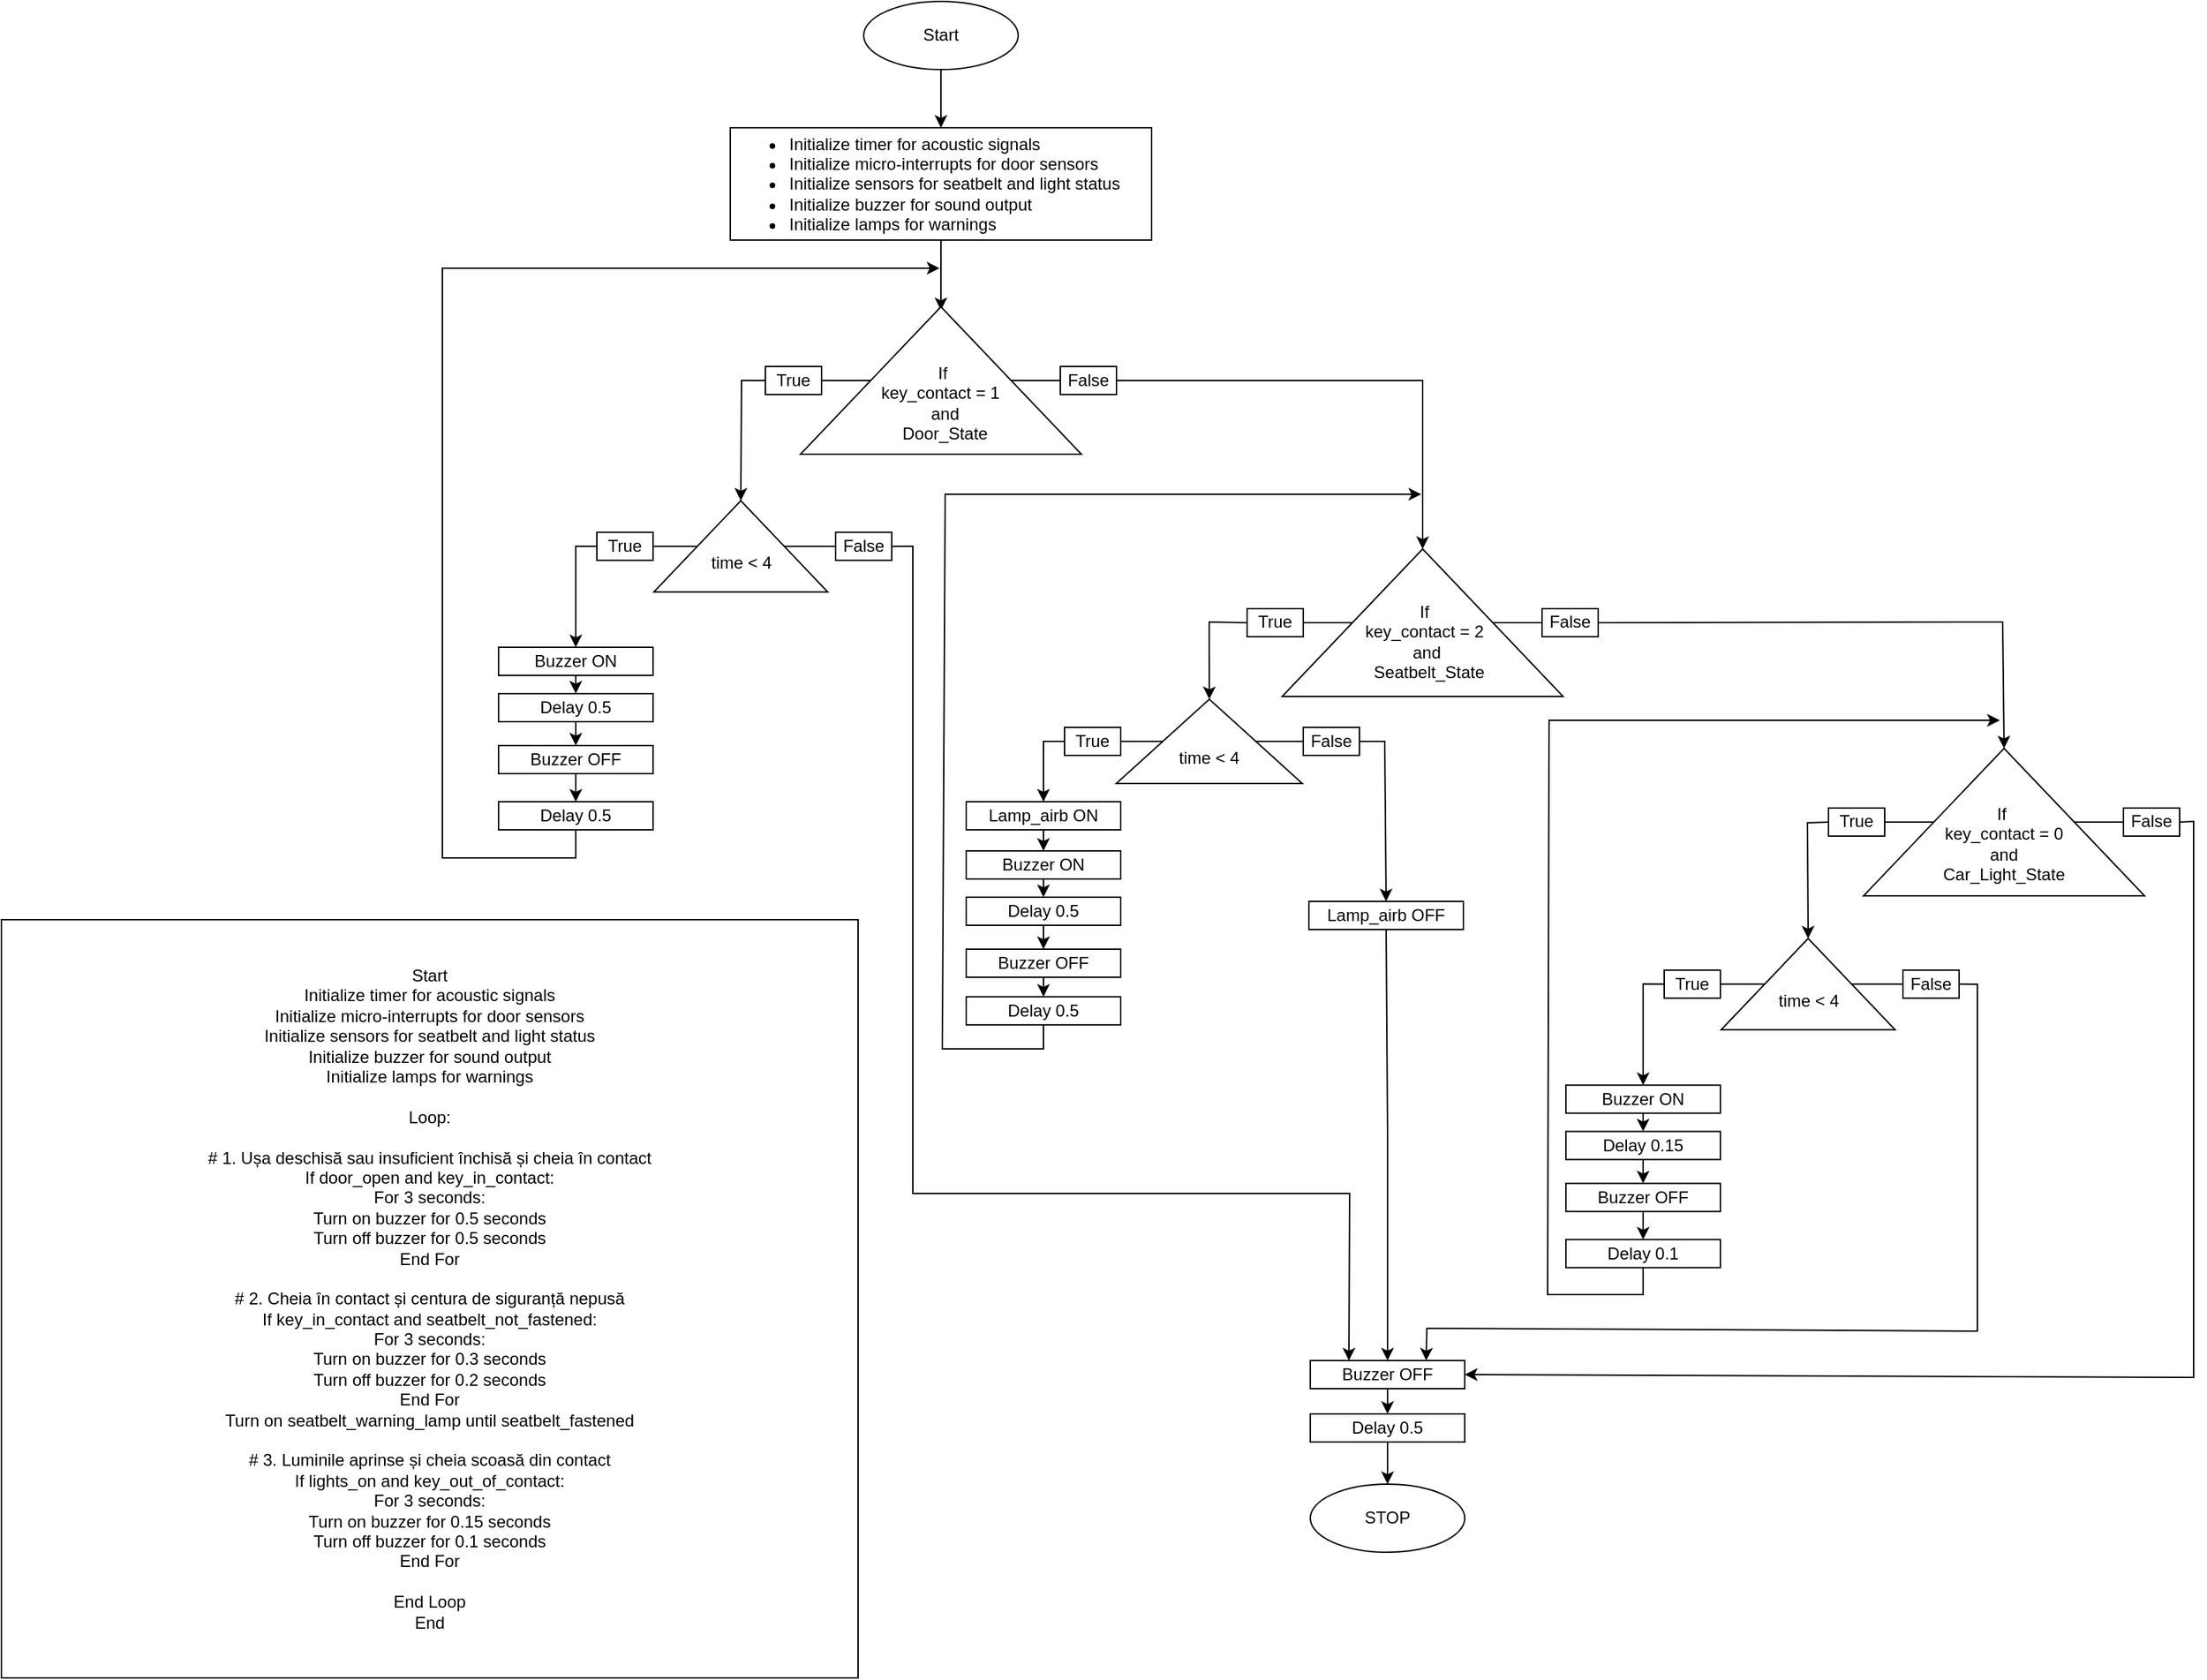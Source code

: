 <mxfile version="24.7.17">
  <diagram name="Page-1" id="tufnpNp5UwdKSk891DFs">
    <mxGraphModel dx="1593" dy="858" grid="1" gridSize="1" guides="1" tooltips="1" connect="1" arrows="1" fold="1" page="1" pageScale="1" pageWidth="850" pageHeight="1100" math="0" shadow="0">
      <root>
        <mxCell id="0" />
        <mxCell id="1" parent="0" />
        <mxCell id="l1uMSrJgjWPI5TITkTP1-3" value="" style="group" vertex="1" connectable="0" parent="1">
          <mxGeometry x="42" y="302" width="1561" height="1194" as="geometry" />
        </mxCell>
        <mxCell id="zBTAGkf1-Lc7cg8zBFCE-17" value="&lt;span class=&quot;hljs-variable&quot;&gt;Start&lt;/span&gt;&lt;br/&gt;  &lt;span class=&quot;hljs-built_in&quot;&gt;Initialize&lt;/span&gt; &lt;span class=&quot;hljs-variable&quot;&gt;timer&lt;/span&gt; &lt;span class=&quot;hljs-variable&quot;&gt;for&lt;/span&gt; &lt;span class=&quot;hljs-variable&quot;&gt;acoustic&lt;/span&gt; &lt;span class=&quot;hljs-variable&quot;&gt;signals&lt;/span&gt;&lt;br/&gt;  &lt;span class=&quot;hljs-built_in&quot;&gt;Initialize&lt;/span&gt; &lt;span class=&quot;hljs-variable&quot;&gt;micro&lt;/span&gt;&lt;span class=&quot;hljs-operator&quot;&gt;-&lt;/span&gt;&lt;span class=&quot;hljs-variable&quot;&gt;interrupts&lt;/span&gt; &lt;span class=&quot;hljs-variable&quot;&gt;for&lt;/span&gt; &lt;span class=&quot;hljs-variable&quot;&gt;door&lt;/span&gt; &lt;span class=&quot;hljs-variable&quot;&gt;sensors&lt;/span&gt;&lt;br/&gt;  &lt;span class=&quot;hljs-built_in&quot;&gt;Initialize&lt;/span&gt; &lt;span class=&quot;hljs-variable&quot;&gt;sensors&lt;/span&gt; &lt;span class=&quot;hljs-variable&quot;&gt;for&lt;/span&gt; &lt;span class=&quot;hljs-variable&quot;&gt;seatbelt&lt;/span&gt; &lt;span class=&quot;hljs-variable&quot;&gt;and&lt;/span&gt; &lt;span class=&quot;hljs-variable&quot;&gt;light&lt;/span&gt; &lt;span class=&quot;hljs-variable&quot;&gt;status&lt;/span&gt;&lt;br/&gt;  &lt;span class=&quot;hljs-built_in&quot;&gt;Initialize&lt;/span&gt; &lt;span class=&quot;hljs-variable&quot;&gt;buzzer&lt;/span&gt; &lt;span class=&quot;hljs-variable&quot;&gt;for&lt;/span&gt; &lt;span class=&quot;hljs-variable&quot;&gt;sound&lt;/span&gt; &lt;span class=&quot;hljs-variable&quot;&gt;output&lt;/span&gt;&lt;br/&gt;  &lt;span class=&quot;hljs-built_in&quot;&gt;Initialize&lt;/span&gt; &lt;span class=&quot;hljs-variable&quot;&gt;lamps&lt;/span&gt; &lt;span class=&quot;hljs-variable&quot;&gt;for&lt;/span&gt; &lt;span class=&quot;hljs-variable&quot;&gt;warnings&lt;/span&gt;&lt;br/&gt;&lt;br/&gt;  &lt;span class=&quot;hljs-variable&quot;&gt;Loop&lt;/span&gt;&lt;span class=&quot;hljs-operator&quot;&gt;:&lt;/span&gt;&lt;br/&gt;&lt;br/&gt;    &lt;span class=&quot;hljs-type&quot;&gt;#&lt;/span&gt; &lt;span class=&quot;hljs-number&quot;&gt;1.&lt;/span&gt; &lt;span class=&quot;hljs-variable&quot;&gt;U&lt;/span&gt;ș&lt;span class=&quot;hljs-variable&quot;&gt;a&lt;/span&gt; &lt;span class=&quot;hljs-variable&quot;&gt;deschis&lt;/span&gt;ă &lt;span class=&quot;hljs-variable&quot;&gt;sau&lt;/span&gt; &lt;span class=&quot;hljs-variable&quot;&gt;insuficient&lt;/span&gt; î&lt;span class=&quot;hljs-variable&quot;&gt;nchis&lt;/span&gt;ă ș&lt;span class=&quot;hljs-variable&quot;&gt;i&lt;/span&gt; &lt;span class=&quot;hljs-variable&quot;&gt;cheia&lt;/span&gt; î&lt;span class=&quot;hljs-variable&quot;&gt;n&lt;/span&gt; &lt;span class=&quot;hljs-variable&quot;&gt;contact&lt;/span&gt;&lt;br/&gt;    &lt;span class=&quot;hljs-built_in&quot;&gt;If&lt;/span&gt; &lt;span class=&quot;hljs-type&quot;&gt;door_open&lt;/span&gt; &lt;span class=&quot;hljs-variable&quot;&gt;and&lt;/span&gt; &lt;span class=&quot;hljs-type&quot;&gt;key_in&lt;/span&gt;&lt;span class=&quot;hljs-type&quot;&gt;_contact&lt;/span&gt;&lt;span class=&quot;hljs-operator&quot;&gt;:&lt;/span&gt;&lt;br/&gt;      &lt;span class=&quot;hljs-built_in&quot;&gt;For&lt;/span&gt; &lt;span class=&quot;hljs-number&quot;&gt;3&lt;/span&gt; &lt;span class=&quot;hljs-variable&quot;&gt;seconds&lt;/span&gt;&lt;span class=&quot;hljs-operator&quot;&gt;:&lt;/span&gt;&lt;br/&gt;        &lt;span class=&quot;hljs-variable&quot;&gt;Turn&lt;/span&gt; &lt;span class=&quot;hljs-variable&quot;&gt;on&lt;/span&gt; &lt;span class=&quot;hljs-variable&quot;&gt;buzzer&lt;/span&gt; &lt;span class=&quot;hljs-variable&quot;&gt;for&lt;/span&gt; &lt;span class=&quot;hljs-number&quot;&gt;0.5&lt;/span&gt; &lt;span class=&quot;hljs-variable&quot;&gt;seconds&lt;/span&gt;&lt;br/&gt;        &lt;span class=&quot;hljs-variable&quot;&gt;Turn&lt;/span&gt; &lt;span class=&quot;hljs-variable&quot;&gt;off&lt;/span&gt; &lt;span class=&quot;hljs-variable&quot;&gt;buzzer&lt;/span&gt; &lt;span class=&quot;hljs-variable&quot;&gt;for&lt;/span&gt; &lt;span class=&quot;hljs-number&quot;&gt;0.5&lt;/span&gt; &lt;span class=&quot;hljs-variable&quot;&gt;seconds&lt;/span&gt;&lt;br/&gt;      &lt;span class=&quot;hljs-built_in&quot;&gt;End&lt;/span&gt; &lt;span class=&quot;hljs-built_in&quot;&gt;For&lt;/span&gt;&lt;br/&gt;&lt;br/&gt;    &lt;span class=&quot;hljs-type&quot;&gt;#&lt;/span&gt; &lt;span class=&quot;hljs-number&quot;&gt;2.&lt;/span&gt; &lt;span class=&quot;hljs-variable&quot;&gt;Cheia&lt;/span&gt; î&lt;span class=&quot;hljs-variable&quot;&gt;n&lt;/span&gt; &lt;span class=&quot;hljs-variable&quot;&gt;contact&lt;/span&gt; ș&lt;span class=&quot;hljs-variable&quot;&gt;i&lt;/span&gt; &lt;span class=&quot;hljs-variable&quot;&gt;centura&lt;/span&gt; &lt;span class=&quot;hljs-variable&quot;&gt;de&lt;/span&gt; &lt;span class=&quot;hljs-variable&quot;&gt;siguran&lt;/span&gt;ță &lt;span class=&quot;hljs-variable&quot;&gt;nepus&lt;/span&gt;ă&lt;br/&gt;    &lt;span class=&quot;hljs-built_in&quot;&gt;If&lt;/span&gt; &lt;span class=&quot;hljs-type&quot;&gt;key_in&lt;/span&gt;&lt;span class=&quot;hljs-type&quot;&gt;_contact&lt;/span&gt; &lt;span class=&quot;hljs-variable&quot;&gt;and&lt;/span&gt; &lt;span class=&quot;hljs-type&quot;&gt;seatbelt_not&lt;/span&gt;&lt;span class=&quot;hljs-type&quot;&gt;_fastened&lt;/span&gt;&lt;span class=&quot;hljs-operator&quot;&gt;:&lt;/span&gt;&lt;br/&gt;      &lt;span class=&quot;hljs-built_in&quot;&gt;For&lt;/span&gt; &lt;span class=&quot;hljs-number&quot;&gt;3&lt;/span&gt; &lt;span class=&quot;hljs-variable&quot;&gt;seconds&lt;/span&gt;&lt;span class=&quot;hljs-operator&quot;&gt;:&lt;/span&gt;&lt;br/&gt;        &lt;span class=&quot;hljs-variable&quot;&gt;Turn&lt;/span&gt; &lt;span class=&quot;hljs-variable&quot;&gt;on&lt;/span&gt; &lt;span class=&quot;hljs-variable&quot;&gt;buzzer&lt;/span&gt; &lt;span class=&quot;hljs-variable&quot;&gt;for&lt;/span&gt; &lt;span class=&quot;hljs-number&quot;&gt;0.3&lt;/span&gt; &lt;span class=&quot;hljs-variable&quot;&gt;seconds&lt;/span&gt;&lt;br/&gt;        &lt;span class=&quot;hljs-variable&quot;&gt;Turn&lt;/span&gt; &lt;span class=&quot;hljs-variable&quot;&gt;off&lt;/span&gt; &lt;span class=&quot;hljs-variable&quot;&gt;buzzer&lt;/span&gt; &lt;span class=&quot;hljs-variable&quot;&gt;for&lt;/span&gt; &lt;span class=&quot;hljs-number&quot;&gt;0.2&lt;/span&gt; &lt;span class=&quot;hljs-variable&quot;&gt;seconds&lt;/span&gt;&lt;br/&gt;      &lt;span class=&quot;hljs-built_in&quot;&gt;End&lt;/span&gt; &lt;span class=&quot;hljs-built_in&quot;&gt;For&lt;/span&gt;&lt;br/&gt;      &lt;span class=&quot;hljs-variable&quot;&gt;Turn&lt;/span&gt; &lt;span class=&quot;hljs-variable&quot;&gt;on&lt;/span&gt; &lt;span class=&quot;hljs-type&quot;&gt;seatbelt_warning&lt;/span&gt;&lt;span class=&quot;hljs-type&quot;&gt;_lamp&lt;/span&gt; &lt;span class=&quot;hljs-variable&quot;&gt;until&lt;/span&gt; &lt;span class=&quot;hljs-type&quot;&gt;seatbelt_fastened&lt;/span&gt;&lt;br/&gt;&lt;br/&gt;    &lt;span class=&quot;hljs-type&quot;&gt;#&lt;/span&gt; &lt;span class=&quot;hljs-number&quot;&gt;3.&lt;/span&gt; &lt;span class=&quot;hljs-variable&quot;&gt;Luminile&lt;/span&gt; &lt;span class=&quot;hljs-variable&quot;&gt;aprinse&lt;/span&gt; ș&lt;span class=&quot;hljs-variable&quot;&gt;i&lt;/span&gt; &lt;span class=&quot;hljs-variable&quot;&gt;cheia&lt;/span&gt; &lt;span class=&quot;hljs-variable&quot;&gt;scoas&lt;/span&gt;ă &lt;span class=&quot;hljs-variable&quot;&gt;din&lt;/span&gt; &lt;span class=&quot;hljs-variable&quot;&gt;contact&lt;/span&gt;&lt;br/&gt;    &lt;span class=&quot;hljs-built_in&quot;&gt;If&lt;/span&gt; &lt;span class=&quot;hljs-type&quot;&gt;lights_on&lt;/span&gt; &lt;span class=&quot;hljs-variable&quot;&gt;and&lt;/span&gt; &lt;span class=&quot;hljs-type&quot;&gt;key_out&lt;/span&gt;&lt;span class=&quot;hljs-type&quot;&gt;_of&lt;/span&gt;&lt;span class=&quot;hljs-type&quot;&gt;_contact&lt;/span&gt;&lt;span class=&quot;hljs-operator&quot;&gt;:&lt;/span&gt;&lt;br/&gt;      &lt;span class=&quot;hljs-built_in&quot;&gt;For&lt;/span&gt; &lt;span class=&quot;hljs-number&quot;&gt;3&lt;/span&gt; &lt;span class=&quot;hljs-variable&quot;&gt;seconds&lt;/span&gt;&lt;span class=&quot;hljs-operator&quot;&gt;:&lt;/span&gt;&lt;br/&gt;        &lt;span class=&quot;hljs-variable&quot;&gt;Turn&lt;/span&gt; &lt;span class=&quot;hljs-variable&quot;&gt;on&lt;/span&gt; &lt;span class=&quot;hljs-variable&quot;&gt;buzzer&lt;/span&gt; &lt;span class=&quot;hljs-variable&quot;&gt;for&lt;/span&gt; &lt;span class=&quot;hljs-number&quot;&gt;0.15&lt;/span&gt; &lt;span class=&quot;hljs-variable&quot;&gt;seconds&lt;/span&gt;&lt;br/&gt;        &lt;span class=&quot;hljs-variable&quot;&gt;Turn&lt;/span&gt; &lt;span class=&quot;hljs-variable&quot;&gt;off&lt;/span&gt; &lt;span class=&quot;hljs-variable&quot;&gt;buzzer&lt;/span&gt; &lt;span class=&quot;hljs-variable&quot;&gt;for&lt;/span&gt; &lt;span class=&quot;hljs-number&quot;&gt;0.1&lt;/span&gt; &lt;span class=&quot;hljs-variable&quot;&gt;seconds&lt;/span&gt;&lt;br/&gt;      &lt;span class=&quot;hljs-built_in&quot;&gt;End&lt;/span&gt; &lt;span class=&quot;hljs-built_in&quot;&gt;For&lt;/span&gt;&lt;br/&gt;&lt;br/&gt;  &lt;span class=&quot;hljs-built_in&quot;&gt;End&lt;/span&gt; &lt;span class=&quot;hljs-variable&quot;&gt;Loop&lt;/span&gt;&lt;br/&gt;&lt;span class=&quot;hljs-built_in&quot;&gt;End&lt;/span&gt;" style="rounded=0;whiteSpace=wrap;html=1;" parent="l1uMSrJgjWPI5TITkTP1-3" vertex="1">
          <mxGeometry y="654" width="610" height="540" as="geometry" />
        </mxCell>
        <mxCell id="zBTAGkf1-Lc7cg8zBFCE-19" value="Start" style="ellipse;whiteSpace=wrap;html=1;" parent="l1uMSrJgjWPI5TITkTP1-3" vertex="1">
          <mxGeometry x="614" width="110" height="48.5" as="geometry" />
        </mxCell>
        <mxCell id="zBTAGkf1-Lc7cg8zBFCE-22" value="" style="edgeStyle=orthogonalEdgeStyle;rounded=0;orthogonalLoop=1;jettySize=auto;html=1;" parent="l1uMSrJgjWPI5TITkTP1-3" source="zBTAGkf1-Lc7cg8zBFCE-21" edge="1">
          <mxGeometry relative="1" as="geometry">
            <mxPoint x="669" y="220" as="targetPoint" />
          </mxGeometry>
        </mxCell>
        <mxCell id="zBTAGkf1-Lc7cg8zBFCE-21" value="&lt;ul&gt;&lt;li&gt;&lt;span class=&quot;hljs-built_in&quot;&gt;Initialize&lt;/span&gt;&amp;nbsp;&lt;span class=&quot;hljs-variable&quot;&gt;timer&lt;/span&gt;&amp;nbsp;&lt;span class=&quot;hljs-variable&quot;&gt;for&lt;/span&gt;&amp;nbsp;&lt;span class=&quot;hljs-variable&quot;&gt;acoustic&lt;/span&gt;&amp;nbsp;&lt;span class=&quot;hljs-variable&quot;&gt;signals&lt;/span&gt;&lt;/li&gt;&lt;li&gt;&lt;span class=&quot;hljs-built_in&quot;&gt;Initialize&lt;/span&gt;&amp;nbsp;&lt;span class=&quot;hljs-variable&quot;&gt;micro&lt;/span&gt;&lt;span class=&quot;hljs-operator&quot;&gt;-&lt;/span&gt;&lt;span class=&quot;hljs-variable&quot;&gt;interrupts&lt;/span&gt;&amp;nbsp;&lt;span class=&quot;hljs-variable&quot;&gt;for&lt;/span&gt;&amp;nbsp;&lt;span class=&quot;hljs-variable&quot;&gt;door&lt;/span&gt;&amp;nbsp;&lt;span class=&quot;hljs-variable&quot;&gt;sensors&lt;/span&gt;&lt;/li&gt;&lt;li&gt;&lt;span class=&quot;hljs-built_in&quot;&gt;Initialize&lt;/span&gt;&amp;nbsp;&lt;span class=&quot;hljs-variable&quot;&gt;sensors&lt;/span&gt;&amp;nbsp;&lt;span class=&quot;hljs-variable&quot;&gt;for&lt;/span&gt;&amp;nbsp;&lt;span class=&quot;hljs-variable&quot;&gt;seatbelt&lt;/span&gt;&amp;nbsp;&lt;span class=&quot;hljs-variable&quot;&gt;and&lt;/span&gt;&amp;nbsp;&lt;span class=&quot;hljs-variable&quot;&gt;light&lt;/span&gt;&amp;nbsp;&lt;span class=&quot;hljs-variable&quot;&gt;status&lt;/span&gt;&lt;/li&gt;&lt;li&gt;&lt;span class=&quot;hljs-built_in&quot;&gt;Initialize&lt;/span&gt;&amp;nbsp;&lt;span class=&quot;hljs-variable&quot;&gt;buzzer&lt;/span&gt;&amp;nbsp;&lt;span class=&quot;hljs-variable&quot;&gt;for&lt;/span&gt;&amp;nbsp;&lt;span class=&quot;hljs-variable&quot;&gt;sound&lt;/span&gt;&amp;nbsp;&lt;span class=&quot;hljs-variable&quot;&gt;output&lt;/span&gt;&lt;/li&gt;&lt;li&gt;&lt;span class=&quot;hljs-built_in&quot;&gt;Initialize&lt;/span&gt;&amp;nbsp;&lt;span class=&quot;hljs-variable&quot;&gt;lamps&lt;/span&gt;&amp;nbsp;&lt;span class=&quot;hljs-variable&quot;&gt;for&lt;/span&gt;&amp;nbsp;&lt;span class=&quot;hljs-variable&quot;&gt;warnings&lt;/span&gt;&lt;/li&gt;&lt;/ul&gt;" style="rounded=0;whiteSpace=wrap;html=1;align=left;" parent="l1uMSrJgjWPI5TITkTP1-3" vertex="1">
          <mxGeometry x="519" y="90" width="300" height="80" as="geometry" />
        </mxCell>
        <mxCell id="zBTAGkf1-Lc7cg8zBFCE-25" value="Buzzer ON" style="rounded=0;whiteSpace=wrap;html=1;" parent="l1uMSrJgjWPI5TITkTP1-3" vertex="1">
          <mxGeometry x="354" y="460" width="110" height="20" as="geometry" />
        </mxCell>
        <mxCell id="zBTAGkf1-Lc7cg8zBFCE-27" value="Delay 0.5" style="rounded=0;whiteSpace=wrap;html=1;" parent="l1uMSrJgjWPI5TITkTP1-3" vertex="1">
          <mxGeometry x="354" y="493" width="110" height="20" as="geometry" />
        </mxCell>
        <mxCell id="zBTAGkf1-Lc7cg8zBFCE-28" value="Buzzer OFF" style="rounded=0;whiteSpace=wrap;html=1;" parent="l1uMSrJgjWPI5TITkTP1-3" vertex="1">
          <mxGeometry x="354" y="530" width="110" height="20" as="geometry" />
        </mxCell>
        <mxCell id="zBTAGkf1-Lc7cg8zBFCE-29" value="Delay 0.5" style="rounded=0;whiteSpace=wrap;html=1;" parent="l1uMSrJgjWPI5TITkTP1-3" vertex="1">
          <mxGeometry x="354" y="570" width="110" height="20" as="geometry" />
        </mxCell>
        <mxCell id="zBTAGkf1-Lc7cg8zBFCE-34" value="" style="triangle;whiteSpace=wrap;html=1;rotation=-90;" parent="l1uMSrJgjWPI5TITkTP1-3" vertex="1">
          <mxGeometry x="494" y="326.19" width="65" height="123.81" as="geometry" />
        </mxCell>
        <mxCell id="zBTAGkf1-Lc7cg8zBFCE-35" value="time &amp;lt; 4" style="text;html=1;align=center;verticalAlign=middle;whiteSpace=wrap;rounded=0;" parent="l1uMSrJgjWPI5TITkTP1-3" vertex="1">
          <mxGeometry x="497.1" y="385.09" width="60" height="30" as="geometry" />
        </mxCell>
        <mxCell id="zBTAGkf1-Lc7cg8zBFCE-40" value="" style="endArrow=classic;html=1;rounded=0;exitX=0;exitY=0.5;exitDx=0;exitDy=0;entryX=1;entryY=0.5;entryDx=0;entryDy=0;" parent="l1uMSrJgjWPI5TITkTP1-3" source="zBTAGkf1-Lc7cg8zBFCE-38" target="zBTAGkf1-Lc7cg8zBFCE-34" edge="1">
          <mxGeometry width="50" height="50" relative="1" as="geometry">
            <mxPoint x="564" y="330" as="sourcePoint" />
            <mxPoint x="604" y="240" as="targetPoint" />
            <Array as="points">
              <mxPoint x="544" y="270" />
              <mxPoint x="527" y="270" />
            </Array>
          </mxGeometry>
        </mxCell>
        <mxCell id="zBTAGkf1-Lc7cg8zBFCE-46" value="False" style="rounded=0;whiteSpace=wrap;html=1;shadow=0;fillStyle=solid;" parent="l1uMSrJgjWPI5TITkTP1-3" vertex="1">
          <mxGeometry x="594" y="378.12" width="40" height="19.96" as="geometry" />
        </mxCell>
        <mxCell id="zBTAGkf1-Lc7cg8zBFCE-47" value="True" style="rounded=0;whiteSpace=wrap;html=1;shadow=0;fillStyle=solid;" parent="l1uMSrJgjWPI5TITkTP1-3" vertex="1">
          <mxGeometry x="424" y="378.12" width="40" height="19.96" as="geometry" />
        </mxCell>
        <mxCell id="zBTAGkf1-Lc7cg8zBFCE-48" value="" style="endArrow=none;html=1;rounded=0;exitX=0.5;exitY=0;exitDx=0;exitDy=0;entryX=1;entryY=0.5;entryDx=0;entryDy=0;" parent="l1uMSrJgjWPI5TITkTP1-3" source="zBTAGkf1-Lc7cg8zBFCE-34" target="zBTAGkf1-Lc7cg8zBFCE-47" edge="1">
          <mxGeometry width="50" height="50" relative="1" as="geometry">
            <mxPoint x="624" y="440" as="sourcePoint" />
            <mxPoint x="674" y="390" as="targetPoint" />
          </mxGeometry>
        </mxCell>
        <mxCell id="zBTAGkf1-Lc7cg8zBFCE-49" value="" style="endArrow=classic;html=1;rounded=0;exitX=0;exitY=0.5;exitDx=0;exitDy=0;entryX=0.5;entryY=0;entryDx=0;entryDy=0;" parent="l1uMSrJgjWPI5TITkTP1-3" source="zBTAGkf1-Lc7cg8zBFCE-47" target="zBTAGkf1-Lc7cg8zBFCE-25" edge="1">
          <mxGeometry width="50" height="50" relative="1" as="geometry">
            <mxPoint x="504" y="410" as="sourcePoint" />
            <mxPoint x="554" y="360" as="targetPoint" />
            <Array as="points">
              <mxPoint x="409" y="388" />
            </Array>
          </mxGeometry>
        </mxCell>
        <mxCell id="zBTAGkf1-Lc7cg8zBFCE-50" value="" style="endArrow=none;html=1;rounded=0;exitX=0.5;exitY=1;exitDx=0;exitDy=0;entryX=0;entryY=0.5;entryDx=0;entryDy=0;" parent="l1uMSrJgjWPI5TITkTP1-3" source="zBTAGkf1-Lc7cg8zBFCE-34" target="zBTAGkf1-Lc7cg8zBFCE-46" edge="1">
          <mxGeometry width="50" height="50" relative="1" as="geometry">
            <mxPoint x="584" y="440" as="sourcePoint" />
            <mxPoint x="634" y="390" as="targetPoint" />
          </mxGeometry>
        </mxCell>
        <mxCell id="zBTAGkf1-Lc7cg8zBFCE-51" value="" style="endArrow=classic;html=1;rounded=0;exitX=0.5;exitY=1;exitDx=0;exitDy=0;" parent="l1uMSrJgjWPI5TITkTP1-3" source="zBTAGkf1-Lc7cg8zBFCE-29" edge="1">
          <mxGeometry width="50" height="50" relative="1" as="geometry">
            <mxPoint x="604" y="400" as="sourcePoint" />
            <mxPoint x="668" y="190" as="targetPoint" />
            <Array as="points">
              <mxPoint x="409" y="610" />
              <mxPoint x="314" y="610" />
              <mxPoint x="314" y="190" />
            </Array>
          </mxGeometry>
        </mxCell>
        <mxCell id="zBTAGkf1-Lc7cg8zBFCE-52" value="" style="endArrow=classic;html=1;rounded=0;exitX=0.5;exitY=1;exitDx=0;exitDy=0;entryX=0.5;entryY=0;entryDx=0;entryDy=0;" parent="l1uMSrJgjWPI5TITkTP1-3" source="zBTAGkf1-Lc7cg8zBFCE-25" target="zBTAGkf1-Lc7cg8zBFCE-27" edge="1">
          <mxGeometry width="50" height="50" relative="1" as="geometry">
            <mxPoint x="434" y="510" as="sourcePoint" />
            <mxPoint x="484" y="460" as="targetPoint" />
          </mxGeometry>
        </mxCell>
        <mxCell id="zBTAGkf1-Lc7cg8zBFCE-53" value="" style="endArrow=classic;html=1;rounded=0;exitX=0.5;exitY=1;exitDx=0;exitDy=0;entryX=0.5;entryY=0;entryDx=0;entryDy=0;" parent="l1uMSrJgjWPI5TITkTP1-3" source="zBTAGkf1-Lc7cg8zBFCE-27" target="zBTAGkf1-Lc7cg8zBFCE-28" edge="1">
          <mxGeometry width="50" height="50" relative="1" as="geometry">
            <mxPoint x="424" y="520" as="sourcePoint" />
            <mxPoint x="474" y="470" as="targetPoint" />
          </mxGeometry>
        </mxCell>
        <mxCell id="zBTAGkf1-Lc7cg8zBFCE-54" value="" style="endArrow=classic;html=1;rounded=0;exitX=0.5;exitY=1;exitDx=0;exitDy=0;entryX=0.5;entryY=0;entryDx=0;entryDy=0;" parent="l1uMSrJgjWPI5TITkTP1-3" source="zBTAGkf1-Lc7cg8zBFCE-28" target="zBTAGkf1-Lc7cg8zBFCE-29" edge="1">
          <mxGeometry width="50" height="50" relative="1" as="geometry">
            <mxPoint x="424" y="550" as="sourcePoint" />
            <mxPoint x="474" y="500" as="targetPoint" />
          </mxGeometry>
        </mxCell>
        <mxCell id="zBTAGkf1-Lc7cg8zBFCE-61" value="" style="group" parent="l1uMSrJgjWPI5TITkTP1-3" vertex="1" connectable="0">
          <mxGeometry x="544" y="217.5" width="250" height="105" as="geometry" />
        </mxCell>
        <mxCell id="zBTAGkf1-Lc7cg8zBFCE-23" value="" style="triangle;whiteSpace=wrap;html=1;rotation=-90;" parent="zBTAGkf1-Lc7cg8zBFCE-61" vertex="1">
          <mxGeometry x="72.5" y="-47.5" width="105" height="200" as="geometry" />
        </mxCell>
        <mxCell id="zBTAGkf1-Lc7cg8zBFCE-24" value="If&amp;nbsp;&lt;div&gt;key_contact = 1&amp;nbsp;&amp;nbsp;&lt;div&gt;and&lt;/div&gt;&lt;div&gt;Door_State&lt;/div&gt;&lt;/div&gt;" style="text;html=1;align=center;verticalAlign=middle;whiteSpace=wrap;rounded=0;" parent="zBTAGkf1-Lc7cg8zBFCE-61" vertex="1">
          <mxGeometry x="75" y="43.5" width="106" height="50" as="geometry" />
        </mxCell>
        <mxCell id="zBTAGkf1-Lc7cg8zBFCE-38" value="True" style="rounded=0;whiteSpace=wrap;html=1;shadow=0;fillStyle=solid;" parent="zBTAGkf1-Lc7cg8zBFCE-61" vertex="1">
          <mxGeometry y="42.5" width="40" height="19.96" as="geometry" />
        </mxCell>
        <mxCell id="zBTAGkf1-Lc7cg8zBFCE-42" value="" style="endArrow=none;html=1;rounded=0;entryX=0.5;entryY=0;entryDx=0;entryDy=0;exitX=1;exitY=0.5;exitDx=0;exitDy=0;" parent="zBTAGkf1-Lc7cg8zBFCE-61" source="zBTAGkf1-Lc7cg8zBFCE-38" target="zBTAGkf1-Lc7cg8zBFCE-23" edge="1">
          <mxGeometry width="50" height="50" relative="1" as="geometry">
            <mxPoint y="112.5" as="sourcePoint" />
            <mxPoint x="50" y="62.5" as="targetPoint" />
          </mxGeometry>
        </mxCell>
        <mxCell id="zBTAGkf1-Lc7cg8zBFCE-43" value="False" style="rounded=0;whiteSpace=wrap;html=1;shadow=0;fillStyle=solid;" parent="zBTAGkf1-Lc7cg8zBFCE-61" vertex="1">
          <mxGeometry x="210" y="42.5" width="40" height="19.96" as="geometry" />
        </mxCell>
        <mxCell id="zBTAGkf1-Lc7cg8zBFCE-45" value="" style="endArrow=none;html=1;rounded=0;entryX=0.5;entryY=1;entryDx=0;entryDy=0;exitX=0;exitY=0.5;exitDx=0;exitDy=0;" parent="zBTAGkf1-Lc7cg8zBFCE-61" source="zBTAGkf1-Lc7cg8zBFCE-43" target="zBTAGkf1-Lc7cg8zBFCE-23" edge="1">
          <mxGeometry width="50" height="50" relative="1" as="geometry">
            <mxPoint x="100" y="92.5" as="sourcePoint" />
            <mxPoint x="150" y="42.5" as="targetPoint" />
          </mxGeometry>
        </mxCell>
        <mxCell id="zBTAGkf1-Lc7cg8zBFCE-62" value="" style="group" parent="l1uMSrJgjWPI5TITkTP1-3" vertex="1" connectable="0">
          <mxGeometry x="887" y="390" width="250" height="105" as="geometry" />
        </mxCell>
        <mxCell id="zBTAGkf1-Lc7cg8zBFCE-63" value="" style="triangle;whiteSpace=wrap;html=1;rotation=-90;" parent="zBTAGkf1-Lc7cg8zBFCE-62" vertex="1">
          <mxGeometry x="72.5" y="-47.5" width="105" height="200" as="geometry" />
        </mxCell>
        <mxCell id="zBTAGkf1-Lc7cg8zBFCE-64" value="If&amp;nbsp;&lt;div&gt;key_contact = 2&amp;nbsp;&lt;div&gt;and&lt;/div&gt;&lt;div&gt;&amp;nbsp;S&lt;span class=&quot;hljs-type&quot;&gt;eatbelt_State&lt;/span&gt;&lt;br&gt;&lt;/div&gt;&lt;/div&gt;" style="text;html=1;align=center;verticalAlign=middle;whiteSpace=wrap;rounded=0;" parent="zBTAGkf1-Lc7cg8zBFCE-62" vertex="1">
          <mxGeometry x="68" y="36" width="120" height="60" as="geometry" />
        </mxCell>
        <mxCell id="zBTAGkf1-Lc7cg8zBFCE-65" value="True" style="rounded=0;whiteSpace=wrap;html=1;shadow=0;fillStyle=solid;" parent="zBTAGkf1-Lc7cg8zBFCE-62" vertex="1">
          <mxGeometry y="42.5" width="40" height="19.96" as="geometry" />
        </mxCell>
        <mxCell id="zBTAGkf1-Lc7cg8zBFCE-66" value="" style="endArrow=none;html=1;rounded=0;entryX=0.5;entryY=0;entryDx=0;entryDy=0;exitX=1;exitY=0.5;exitDx=0;exitDy=0;" parent="zBTAGkf1-Lc7cg8zBFCE-62" source="zBTAGkf1-Lc7cg8zBFCE-65" target="zBTAGkf1-Lc7cg8zBFCE-63" edge="1">
          <mxGeometry width="50" height="50" relative="1" as="geometry">
            <mxPoint y="112.5" as="sourcePoint" />
            <mxPoint x="50" y="62.5" as="targetPoint" />
          </mxGeometry>
        </mxCell>
        <mxCell id="zBTAGkf1-Lc7cg8zBFCE-67" value="False" style="rounded=0;whiteSpace=wrap;html=1;shadow=0;fillStyle=solid;" parent="zBTAGkf1-Lc7cg8zBFCE-62" vertex="1">
          <mxGeometry x="210" y="42.5" width="40" height="19.96" as="geometry" />
        </mxCell>
        <mxCell id="zBTAGkf1-Lc7cg8zBFCE-68" value="" style="endArrow=none;html=1;rounded=0;entryX=0.5;entryY=1;entryDx=0;entryDy=0;exitX=0;exitY=0.5;exitDx=0;exitDy=0;" parent="zBTAGkf1-Lc7cg8zBFCE-62" source="zBTAGkf1-Lc7cg8zBFCE-67" target="zBTAGkf1-Lc7cg8zBFCE-63" edge="1">
          <mxGeometry width="50" height="50" relative="1" as="geometry">
            <mxPoint x="100" y="92.5" as="sourcePoint" />
            <mxPoint x="150" y="42.5" as="targetPoint" />
          </mxGeometry>
        </mxCell>
        <mxCell id="zBTAGkf1-Lc7cg8zBFCE-69" value="" style="endArrow=classic;html=1;rounded=0;exitX=1;exitY=0.5;exitDx=0;exitDy=0;entryX=1;entryY=0.5;entryDx=0;entryDy=0;" parent="l1uMSrJgjWPI5TITkTP1-3" source="zBTAGkf1-Lc7cg8zBFCE-43" target="zBTAGkf1-Lc7cg8zBFCE-63" edge="1">
          <mxGeometry width="50" height="50" relative="1" as="geometry">
            <mxPoint x="764" y="400" as="sourcePoint" />
            <mxPoint x="814" y="350" as="targetPoint" />
            <Array as="points">
              <mxPoint x="1012" y="270" />
            </Array>
          </mxGeometry>
        </mxCell>
        <mxCell id="zBTAGkf1-Lc7cg8zBFCE-78" value="Buzzer ON" style="rounded=0;whiteSpace=wrap;html=1;" parent="l1uMSrJgjWPI5TITkTP1-3" vertex="1">
          <mxGeometry x="687" y="605" width="110" height="20" as="geometry" />
        </mxCell>
        <mxCell id="zBTAGkf1-Lc7cg8zBFCE-79" value="Delay 0.5" style="rounded=0;whiteSpace=wrap;html=1;" parent="l1uMSrJgjWPI5TITkTP1-3" vertex="1">
          <mxGeometry x="687" y="638" width="110" height="20" as="geometry" />
        </mxCell>
        <mxCell id="zBTAGkf1-Lc7cg8zBFCE-80" value="Buzzer OFF" style="rounded=0;whiteSpace=wrap;html=1;" parent="l1uMSrJgjWPI5TITkTP1-3" vertex="1">
          <mxGeometry x="687" y="675.0" width="110" height="20" as="geometry" />
        </mxCell>
        <mxCell id="zBTAGkf1-Lc7cg8zBFCE-81" value="Delay 0.5" style="rounded=0;whiteSpace=wrap;html=1;" parent="l1uMSrJgjWPI5TITkTP1-3" vertex="1">
          <mxGeometry x="687" y="708.9" width="110" height="20" as="geometry" />
        </mxCell>
        <mxCell id="zBTAGkf1-Lc7cg8zBFCE-82" value="" style="triangle;whiteSpace=wrap;html=1;rotation=-90;" parent="l1uMSrJgjWPI5TITkTP1-3" vertex="1">
          <mxGeometry x="830.1" y="460.8" width="60" height="132.41" as="geometry" />
        </mxCell>
        <mxCell id="zBTAGkf1-Lc7cg8zBFCE-83" value="time &amp;lt; 4" style="text;html=1;align=center;verticalAlign=middle;whiteSpace=wrap;rounded=0;" parent="l1uMSrJgjWPI5TITkTP1-3" vertex="1">
          <mxGeometry x="830.1" y="523.99" width="60" height="30" as="geometry" />
        </mxCell>
        <mxCell id="zBTAGkf1-Lc7cg8zBFCE-84" value="False" style="rounded=0;whiteSpace=wrap;html=1;shadow=0;fillStyle=solid;" parent="l1uMSrJgjWPI5TITkTP1-3" vertex="1">
          <mxGeometry x="927" y="517.02" width="40" height="19.96" as="geometry" />
        </mxCell>
        <mxCell id="zBTAGkf1-Lc7cg8zBFCE-85" value="True" style="rounded=0;whiteSpace=wrap;html=1;shadow=0;fillStyle=solid;" parent="l1uMSrJgjWPI5TITkTP1-3" vertex="1">
          <mxGeometry x="757" y="517.02" width="40" height="19.96" as="geometry" />
        </mxCell>
        <mxCell id="zBTAGkf1-Lc7cg8zBFCE-86" value="" style="endArrow=none;html=1;rounded=0;exitX=0.5;exitY=0;exitDx=0;exitDy=0;entryX=1;entryY=0.5;entryDx=0;entryDy=0;" parent="l1uMSrJgjWPI5TITkTP1-3" source="zBTAGkf1-Lc7cg8zBFCE-82" target="zBTAGkf1-Lc7cg8zBFCE-85" edge="1">
          <mxGeometry width="50" height="50" relative="1" as="geometry">
            <mxPoint x="957" y="578.9" as="sourcePoint" />
            <mxPoint x="1007" y="528.9" as="targetPoint" />
          </mxGeometry>
        </mxCell>
        <mxCell id="zBTAGkf1-Lc7cg8zBFCE-88" value="" style="endArrow=none;html=1;rounded=0;exitX=0.5;exitY=1;exitDx=0;exitDy=0;entryX=0;entryY=0.5;entryDx=0;entryDy=0;" parent="l1uMSrJgjWPI5TITkTP1-3" source="zBTAGkf1-Lc7cg8zBFCE-82" target="zBTAGkf1-Lc7cg8zBFCE-84" edge="1">
          <mxGeometry width="50" height="50" relative="1" as="geometry">
            <mxPoint x="917" y="578.9" as="sourcePoint" />
            <mxPoint x="967" y="528.9" as="targetPoint" />
          </mxGeometry>
        </mxCell>
        <mxCell id="zBTAGkf1-Lc7cg8zBFCE-89" value="" style="endArrow=classic;html=1;rounded=0;exitX=0.5;exitY=1;exitDx=0;exitDy=0;entryX=0.5;entryY=0;entryDx=0;entryDy=0;" parent="l1uMSrJgjWPI5TITkTP1-3" source="zBTAGkf1-Lc7cg8zBFCE-78" target="zBTAGkf1-Lc7cg8zBFCE-79" edge="1">
          <mxGeometry width="50" height="50" relative="1" as="geometry">
            <mxPoint x="767" y="655.0" as="sourcePoint" />
            <mxPoint x="817" y="605" as="targetPoint" />
          </mxGeometry>
        </mxCell>
        <mxCell id="zBTAGkf1-Lc7cg8zBFCE-90" value="" style="endArrow=classic;html=1;rounded=0;exitX=0.5;exitY=1;exitDx=0;exitDy=0;entryX=0.5;entryY=0;entryDx=0;entryDy=0;" parent="l1uMSrJgjWPI5TITkTP1-3" source="zBTAGkf1-Lc7cg8zBFCE-79" target="zBTAGkf1-Lc7cg8zBFCE-80" edge="1">
          <mxGeometry width="50" height="50" relative="1" as="geometry">
            <mxPoint x="757" y="665.0" as="sourcePoint" />
            <mxPoint x="807" y="615" as="targetPoint" />
          </mxGeometry>
        </mxCell>
        <mxCell id="zBTAGkf1-Lc7cg8zBFCE-91" value="" style="endArrow=classic;html=1;rounded=0;exitX=0.5;exitY=1;exitDx=0;exitDy=0;entryX=0.5;entryY=0;entryDx=0;entryDy=0;" parent="l1uMSrJgjWPI5TITkTP1-3" source="zBTAGkf1-Lc7cg8zBFCE-80" target="zBTAGkf1-Lc7cg8zBFCE-81" edge="1">
          <mxGeometry width="50" height="50" relative="1" as="geometry">
            <mxPoint x="757" y="688.9" as="sourcePoint" />
            <mxPoint x="807" y="638.9" as="targetPoint" />
          </mxGeometry>
        </mxCell>
        <mxCell id="zBTAGkf1-Lc7cg8zBFCE-109" value="" style="endArrow=classic;html=1;rounded=0;exitX=0;exitY=0.5;exitDx=0;exitDy=0;entryX=1;entryY=0.5;entryDx=0;entryDy=0;endSize=6;" parent="l1uMSrJgjWPI5TITkTP1-3" source="zBTAGkf1-Lc7cg8zBFCE-65" target="zBTAGkf1-Lc7cg8zBFCE-82" edge="1">
          <mxGeometry width="50" height="50" relative="1" as="geometry">
            <mxPoint x="847" y="500" as="sourcePoint" />
            <mxPoint x="897" y="450" as="targetPoint" />
            <Array as="points">
              <mxPoint x="860" y="442" />
            </Array>
          </mxGeometry>
        </mxCell>
        <mxCell id="zBTAGkf1-Lc7cg8zBFCE-110" value="" style="endArrow=classic;html=1;rounded=0;exitX=0.5;exitY=1;exitDx=0;exitDy=0;" parent="l1uMSrJgjWPI5TITkTP1-3" source="zBTAGkf1-Lc7cg8zBFCE-81" edge="1">
          <mxGeometry width="50" height="50" relative="1" as="geometry">
            <mxPoint x="766" y="608" as="sourcePoint" />
            <mxPoint x="1011" y="351" as="targetPoint" />
            <Array as="points">
              <mxPoint x="742" y="746" />
              <mxPoint x="670" y="746" />
              <mxPoint x="672" y="351" />
            </Array>
          </mxGeometry>
        </mxCell>
        <mxCell id="zBTAGkf1-Lc7cg8zBFCE-111" value="Lamp_airb ON" style="rounded=0;whiteSpace=wrap;html=1;" parent="l1uMSrJgjWPI5TITkTP1-3" vertex="1">
          <mxGeometry x="687" y="570" width="110" height="20" as="geometry" />
        </mxCell>
        <mxCell id="zBTAGkf1-Lc7cg8zBFCE-112" value="" style="endArrow=classic;html=1;rounded=0;exitX=0.5;exitY=1;exitDx=0;exitDy=0;entryX=0.5;entryY=0;entryDx=0;entryDy=0;" parent="l1uMSrJgjWPI5TITkTP1-3" source="zBTAGkf1-Lc7cg8zBFCE-111" target="zBTAGkf1-Lc7cg8zBFCE-78" edge="1">
          <mxGeometry width="50" height="50" relative="1" as="geometry">
            <mxPoint x="740" y="633" as="sourcePoint" />
            <mxPoint x="790" y="583" as="targetPoint" />
          </mxGeometry>
        </mxCell>
        <mxCell id="zBTAGkf1-Lc7cg8zBFCE-113" value="Lamp_airb OFF" style="rounded=0;whiteSpace=wrap;html=1;" parent="l1uMSrJgjWPI5TITkTP1-3" vertex="1">
          <mxGeometry x="931" y="641" width="110" height="20" as="geometry" />
        </mxCell>
        <mxCell id="zBTAGkf1-Lc7cg8zBFCE-114" value="" style="endArrow=classic;html=1;rounded=0;exitX=1;exitY=0.5;exitDx=0;exitDy=0;entryX=0.5;entryY=0;entryDx=0;entryDy=0;" parent="l1uMSrJgjWPI5TITkTP1-3" source="zBTAGkf1-Lc7cg8zBFCE-84" target="zBTAGkf1-Lc7cg8zBFCE-113" edge="1">
          <mxGeometry width="50" height="50" relative="1" as="geometry">
            <mxPoint x="919" y="642" as="sourcePoint" />
            <mxPoint x="969" y="592" as="targetPoint" />
            <Array as="points">
              <mxPoint x="985" y="527" />
            </Array>
          </mxGeometry>
        </mxCell>
        <mxCell id="zBTAGkf1-Lc7cg8zBFCE-115" value="" style="endArrow=classic;html=1;rounded=0;entryX=0.5;entryY=0;entryDx=0;entryDy=0;exitX=0;exitY=0.5;exitDx=0;exitDy=0;" parent="l1uMSrJgjWPI5TITkTP1-3" source="zBTAGkf1-Lc7cg8zBFCE-85" target="zBTAGkf1-Lc7cg8zBFCE-111" edge="1">
          <mxGeometry width="50" height="50" relative="1" as="geometry">
            <mxPoint x="723" y="566" as="sourcePoint" />
            <mxPoint x="773" y="516" as="targetPoint" />
            <Array as="points">
              <mxPoint x="742" y="527" />
            </Array>
          </mxGeometry>
        </mxCell>
        <mxCell id="zBTAGkf1-Lc7cg8zBFCE-116" value="" style="group" parent="l1uMSrJgjWPI5TITkTP1-3" vertex="1" connectable="0">
          <mxGeometry x="1301" y="532" width="250" height="105" as="geometry" />
        </mxCell>
        <mxCell id="zBTAGkf1-Lc7cg8zBFCE-117" value="" style="triangle;whiteSpace=wrap;html=1;rotation=-90;" parent="zBTAGkf1-Lc7cg8zBFCE-116" vertex="1">
          <mxGeometry x="72.5" y="-47.5" width="105" height="200" as="geometry" />
        </mxCell>
        <mxCell id="zBTAGkf1-Lc7cg8zBFCE-118" value="If&amp;nbsp;&lt;div&gt;key_contact = 0&lt;/div&gt;&lt;div&gt;and&lt;br&gt;&lt;div&gt;Car_Light_State&lt;/div&gt;&lt;/div&gt;" style="text;html=1;align=center;verticalAlign=middle;whiteSpace=wrap;rounded=0;" parent="zBTAGkf1-Lc7cg8zBFCE-116" vertex="1">
          <mxGeometry x="82" y="42.5" width="86" height="50" as="geometry" />
        </mxCell>
        <mxCell id="zBTAGkf1-Lc7cg8zBFCE-119" value="True" style="rounded=0;whiteSpace=wrap;html=1;shadow=0;fillStyle=solid;" parent="zBTAGkf1-Lc7cg8zBFCE-116" vertex="1">
          <mxGeometry y="42.5" width="40" height="19.96" as="geometry" />
        </mxCell>
        <mxCell id="zBTAGkf1-Lc7cg8zBFCE-120" value="" style="endArrow=none;html=1;rounded=0;entryX=0.5;entryY=0;entryDx=0;entryDy=0;exitX=1;exitY=0.5;exitDx=0;exitDy=0;" parent="zBTAGkf1-Lc7cg8zBFCE-116" source="zBTAGkf1-Lc7cg8zBFCE-119" target="zBTAGkf1-Lc7cg8zBFCE-117" edge="1">
          <mxGeometry width="50" height="50" relative="1" as="geometry">
            <mxPoint y="112.5" as="sourcePoint" />
            <mxPoint x="50" y="62.5" as="targetPoint" />
          </mxGeometry>
        </mxCell>
        <mxCell id="zBTAGkf1-Lc7cg8zBFCE-121" value="False" style="rounded=0;whiteSpace=wrap;html=1;shadow=0;fillStyle=solid;" parent="zBTAGkf1-Lc7cg8zBFCE-116" vertex="1">
          <mxGeometry x="210" y="42.5" width="40" height="19.96" as="geometry" />
        </mxCell>
        <mxCell id="zBTAGkf1-Lc7cg8zBFCE-122" value="" style="endArrow=none;html=1;rounded=0;entryX=0.5;entryY=1;entryDx=0;entryDy=0;exitX=0;exitY=0.5;exitDx=0;exitDy=0;" parent="zBTAGkf1-Lc7cg8zBFCE-116" source="zBTAGkf1-Lc7cg8zBFCE-121" target="zBTAGkf1-Lc7cg8zBFCE-117" edge="1">
          <mxGeometry width="50" height="50" relative="1" as="geometry">
            <mxPoint x="100" y="92.5" as="sourcePoint" />
            <mxPoint x="150" y="42.5" as="targetPoint" />
          </mxGeometry>
        </mxCell>
        <mxCell id="zBTAGkf1-Lc7cg8zBFCE-123" value="" style="endArrow=classic;html=1;rounded=0;exitX=1;exitY=0.5;exitDx=0;exitDy=0;entryX=1;entryY=0.5;entryDx=0;entryDy=0;" parent="l1uMSrJgjWPI5TITkTP1-3" source="zBTAGkf1-Lc7cg8zBFCE-67" target="zBTAGkf1-Lc7cg8zBFCE-117" edge="1">
          <mxGeometry width="50" height="50" relative="1" as="geometry">
            <mxPoint x="1171" y="521" as="sourcePoint" />
            <mxPoint x="1221" y="471" as="targetPoint" />
            <Array as="points">
              <mxPoint x="1425" y="442" />
            </Array>
          </mxGeometry>
        </mxCell>
        <mxCell id="zBTAGkf1-Lc7cg8zBFCE-124" value="Buzzer ON" style="rounded=0;whiteSpace=wrap;html=1;" parent="l1uMSrJgjWPI5TITkTP1-3" vertex="1">
          <mxGeometry x="1114" y="771.81" width="110" height="20" as="geometry" />
        </mxCell>
        <mxCell id="zBTAGkf1-Lc7cg8zBFCE-125" value="Delay 0.15" style="rounded=0;whiteSpace=wrap;html=1;" parent="l1uMSrJgjWPI5TITkTP1-3" vertex="1">
          <mxGeometry x="1114" y="804.81" width="110" height="20" as="geometry" />
        </mxCell>
        <mxCell id="zBTAGkf1-Lc7cg8zBFCE-126" value="Buzzer OFF" style="rounded=0;whiteSpace=wrap;html=1;" parent="l1uMSrJgjWPI5TITkTP1-3" vertex="1">
          <mxGeometry x="1114" y="841.81" width="110" height="20" as="geometry" />
        </mxCell>
        <mxCell id="zBTAGkf1-Lc7cg8zBFCE-127" value="Delay 0.1" style="rounded=0;whiteSpace=wrap;html=1;" parent="l1uMSrJgjWPI5TITkTP1-3" vertex="1">
          <mxGeometry x="1114" y="881.81" width="110" height="20" as="geometry" />
        </mxCell>
        <mxCell id="zBTAGkf1-Lc7cg8zBFCE-128" value="" style="triangle;whiteSpace=wrap;html=1;rotation=-90;" parent="l1uMSrJgjWPI5TITkTP1-3" vertex="1">
          <mxGeometry x="1254" y="638" width="65" height="123.81" as="geometry" />
        </mxCell>
        <mxCell id="zBTAGkf1-Lc7cg8zBFCE-129" value="time &amp;lt; 4" style="text;html=1;align=center;verticalAlign=middle;whiteSpace=wrap;rounded=0;" parent="l1uMSrJgjWPI5TITkTP1-3" vertex="1">
          <mxGeometry x="1257.1" y="696.9" width="60" height="30" as="geometry" />
        </mxCell>
        <mxCell id="zBTAGkf1-Lc7cg8zBFCE-130" value="False" style="rounded=0;whiteSpace=wrap;html=1;shadow=0;fillStyle=solid;" parent="l1uMSrJgjWPI5TITkTP1-3" vertex="1">
          <mxGeometry x="1354" y="689.93" width="40" height="19.96" as="geometry" />
        </mxCell>
        <mxCell id="zBTAGkf1-Lc7cg8zBFCE-131" value="True" style="rounded=0;whiteSpace=wrap;html=1;shadow=0;fillStyle=solid;" parent="l1uMSrJgjWPI5TITkTP1-3" vertex="1">
          <mxGeometry x="1184" y="689.93" width="40" height="19.96" as="geometry" />
        </mxCell>
        <mxCell id="zBTAGkf1-Lc7cg8zBFCE-132" value="" style="endArrow=none;html=1;rounded=0;exitX=0.5;exitY=0;exitDx=0;exitDy=0;entryX=1;entryY=0.5;entryDx=0;entryDy=0;" parent="l1uMSrJgjWPI5TITkTP1-3" source="zBTAGkf1-Lc7cg8zBFCE-128" target="zBTAGkf1-Lc7cg8zBFCE-131" edge="1">
          <mxGeometry width="50" height="50" relative="1" as="geometry">
            <mxPoint x="1384" y="751.81" as="sourcePoint" />
            <mxPoint x="1434" y="701.81" as="targetPoint" />
          </mxGeometry>
        </mxCell>
        <mxCell id="zBTAGkf1-Lc7cg8zBFCE-133" value="" style="endArrow=classic;html=1;rounded=0;exitX=0;exitY=0.5;exitDx=0;exitDy=0;entryX=0.5;entryY=0;entryDx=0;entryDy=0;" parent="l1uMSrJgjWPI5TITkTP1-3" source="zBTAGkf1-Lc7cg8zBFCE-131" target="zBTAGkf1-Lc7cg8zBFCE-124" edge="1">
          <mxGeometry width="50" height="50" relative="1" as="geometry">
            <mxPoint x="1264" y="721.81" as="sourcePoint" />
            <mxPoint x="1314" y="671.81" as="targetPoint" />
            <Array as="points">
              <mxPoint x="1169" y="699.81" />
            </Array>
          </mxGeometry>
        </mxCell>
        <mxCell id="zBTAGkf1-Lc7cg8zBFCE-134" value="" style="endArrow=none;html=1;rounded=0;exitX=0.5;exitY=1;exitDx=0;exitDy=0;entryX=0;entryY=0.5;entryDx=0;entryDy=0;" parent="l1uMSrJgjWPI5TITkTP1-3" source="zBTAGkf1-Lc7cg8zBFCE-128" target="zBTAGkf1-Lc7cg8zBFCE-130" edge="1">
          <mxGeometry width="50" height="50" relative="1" as="geometry">
            <mxPoint x="1344" y="751.81" as="sourcePoint" />
            <mxPoint x="1394" y="701.81" as="targetPoint" />
          </mxGeometry>
        </mxCell>
        <mxCell id="zBTAGkf1-Lc7cg8zBFCE-135" value="" style="endArrow=classic;html=1;rounded=0;exitX=0.5;exitY=1;exitDx=0;exitDy=0;entryX=0.5;entryY=0;entryDx=0;entryDy=0;" parent="l1uMSrJgjWPI5TITkTP1-3" source="zBTAGkf1-Lc7cg8zBFCE-124" target="zBTAGkf1-Lc7cg8zBFCE-125" edge="1">
          <mxGeometry width="50" height="50" relative="1" as="geometry">
            <mxPoint x="1194" y="821.81" as="sourcePoint" />
            <mxPoint x="1244" y="771.81" as="targetPoint" />
          </mxGeometry>
        </mxCell>
        <mxCell id="zBTAGkf1-Lc7cg8zBFCE-136" value="" style="endArrow=classic;html=1;rounded=0;exitX=0.5;exitY=1;exitDx=0;exitDy=0;entryX=0.5;entryY=0;entryDx=0;entryDy=0;" parent="l1uMSrJgjWPI5TITkTP1-3" source="zBTAGkf1-Lc7cg8zBFCE-125" target="zBTAGkf1-Lc7cg8zBFCE-126" edge="1">
          <mxGeometry width="50" height="50" relative="1" as="geometry">
            <mxPoint x="1184" y="831.81" as="sourcePoint" />
            <mxPoint x="1234" y="781.81" as="targetPoint" />
          </mxGeometry>
        </mxCell>
        <mxCell id="zBTAGkf1-Lc7cg8zBFCE-137" value="" style="endArrow=classic;html=1;rounded=0;exitX=0.5;exitY=1;exitDx=0;exitDy=0;entryX=0.5;entryY=0;entryDx=0;entryDy=0;" parent="l1uMSrJgjWPI5TITkTP1-3" source="zBTAGkf1-Lc7cg8zBFCE-126" target="zBTAGkf1-Lc7cg8zBFCE-127" edge="1">
          <mxGeometry width="50" height="50" relative="1" as="geometry">
            <mxPoint x="1184" y="861.81" as="sourcePoint" />
            <mxPoint x="1234" y="811.81" as="targetPoint" />
          </mxGeometry>
        </mxCell>
        <mxCell id="zBTAGkf1-Lc7cg8zBFCE-138" value="" style="endArrow=classic;html=1;rounded=0;exitX=0;exitY=0.5;exitDx=0;exitDy=0;entryX=1;entryY=0.5;entryDx=0;entryDy=0;" parent="l1uMSrJgjWPI5TITkTP1-3" source="zBTAGkf1-Lc7cg8zBFCE-119" target="zBTAGkf1-Lc7cg8zBFCE-128" edge="1">
          <mxGeometry width="50" height="50" relative="1" as="geometry">
            <mxPoint x="1189" y="622" as="sourcePoint" />
            <mxPoint x="1239" y="572" as="targetPoint" />
            <Array as="points">
              <mxPoint x="1286" y="585" />
            </Array>
          </mxGeometry>
        </mxCell>
        <mxCell id="zBTAGkf1-Lc7cg8zBFCE-139" value="" style="endArrow=classic;html=1;rounded=0;exitX=0.5;exitY=1;exitDx=0;exitDy=0;" parent="l1uMSrJgjWPI5TITkTP1-3" source="zBTAGkf1-Lc7cg8zBFCE-127" edge="1">
          <mxGeometry width="50" height="50" relative="1" as="geometry">
            <mxPoint x="1156" y="726" as="sourcePoint" />
            <mxPoint x="1423" y="512" as="targetPoint" />
            <Array as="points">
              <mxPoint x="1169" y="921" />
              <mxPoint x="1101" y="921" />
              <mxPoint x="1102" y="512" />
            </Array>
          </mxGeometry>
        </mxCell>
        <mxCell id="zBTAGkf1-Lc7cg8zBFCE-140" value="Buzzer OFF" style="rounded=0;whiteSpace=wrap;html=1;" parent="l1uMSrJgjWPI5TITkTP1-3" vertex="1">
          <mxGeometry x="932" y="968" width="110" height="20" as="geometry" />
        </mxCell>
        <mxCell id="zBTAGkf1-Lc7cg8zBFCE-142" value="" style="endArrow=classic;html=1;rounded=0;exitX=1;exitY=0.5;exitDx=0;exitDy=0;entryX=0.75;entryY=0;entryDx=0;entryDy=0;" parent="l1uMSrJgjWPI5TITkTP1-3" source="zBTAGkf1-Lc7cg8zBFCE-130" target="zBTAGkf1-Lc7cg8zBFCE-140" edge="1">
          <mxGeometry width="50" height="50" relative="1" as="geometry">
            <mxPoint x="1267" y="918" as="sourcePoint" />
            <mxPoint x="1317" y="868" as="targetPoint" />
            <Array as="points">
              <mxPoint x="1407" y="700" />
              <mxPoint x="1407" y="947" />
              <mxPoint x="1015" y="945" />
            </Array>
          </mxGeometry>
        </mxCell>
        <mxCell id="zBTAGkf1-Lc7cg8zBFCE-143" value="" style="endArrow=classic;html=1;rounded=0;exitX=0.5;exitY=1;exitDx=0;exitDy=0;entryX=0.5;entryY=0;entryDx=0;entryDy=0;" parent="l1uMSrJgjWPI5TITkTP1-3" source="zBTAGkf1-Lc7cg8zBFCE-113" target="zBTAGkf1-Lc7cg8zBFCE-140" edge="1">
          <mxGeometry width="50" height="50" relative="1" as="geometry">
            <mxPoint x="877" y="866" as="sourcePoint" />
            <mxPoint x="927" y="816" as="targetPoint" />
            <Array as="points">
              <mxPoint x="987" y="804" />
            </Array>
          </mxGeometry>
        </mxCell>
        <mxCell id="zBTAGkf1-Lc7cg8zBFCE-144" value="" style="endArrow=classic;html=1;rounded=0;exitX=1;exitY=0.5;exitDx=0;exitDy=0;entryX=0.25;entryY=0;entryDx=0;entryDy=0;" parent="l1uMSrJgjWPI5TITkTP1-3" source="zBTAGkf1-Lc7cg8zBFCE-46" target="zBTAGkf1-Lc7cg8zBFCE-140" edge="1">
          <mxGeometry width="50" height="50" relative="1" as="geometry">
            <mxPoint x="835" y="467" as="sourcePoint" />
            <mxPoint x="912" y="1031" as="targetPoint" />
            <Array as="points">
              <mxPoint x="649" y="388" />
              <mxPoint x="649" y="849" />
              <mxPoint x="960" y="849" />
            </Array>
          </mxGeometry>
        </mxCell>
        <mxCell id="zBTAGkf1-Lc7cg8zBFCE-146" value="STOP" style="ellipse;whiteSpace=wrap;html=1;" parent="l1uMSrJgjWPI5TITkTP1-3" vertex="1">
          <mxGeometry x="932" y="1056" width="110" height="48.5" as="geometry" />
        </mxCell>
        <mxCell id="zBTAGkf1-Lc7cg8zBFCE-147" value="" style="endArrow=classic;html=1;rounded=0;exitX=0.5;exitY=1;exitDx=0;exitDy=0;entryX=0.5;entryY=0;entryDx=0;entryDy=0;" parent="l1uMSrJgjWPI5TITkTP1-3" source="l1uMSrJgjWPI5TITkTP1-1" target="zBTAGkf1-Lc7cg8zBFCE-146" edge="1">
          <mxGeometry width="50" height="50" relative="1" as="geometry">
            <mxPoint x="987" y="1024" as="sourcePoint" />
            <mxPoint x="1037" y="974" as="targetPoint" />
          </mxGeometry>
        </mxCell>
        <mxCell id="zBTAGkf1-Lc7cg8zBFCE-148" value="" style="endArrow=classic;html=1;rounded=0;exitX=1;exitY=0.5;exitDx=0;exitDy=0;entryX=1;entryY=0.5;entryDx=0;entryDy=0;" parent="l1uMSrJgjWPI5TITkTP1-3" source="zBTAGkf1-Lc7cg8zBFCE-121" edge="1" target="zBTAGkf1-Lc7cg8zBFCE-140">
          <mxGeometry width="50" height="50" relative="1" as="geometry">
            <mxPoint x="1024" y="1095" as="sourcePoint" />
            <mxPoint x="1090" y="1150" as="targetPoint" />
            <Array as="points">
              <mxPoint x="1561" y="584" />
              <mxPoint x="1561" y="980" />
            </Array>
          </mxGeometry>
        </mxCell>
        <mxCell id="zBTAGkf1-Lc7cg8zBFCE-149" value="" style="endArrow=classic;html=1;rounded=0;entryX=0.5;entryY=0;entryDx=0;entryDy=0;exitX=0.5;exitY=1;exitDx=0;exitDy=0;" parent="l1uMSrJgjWPI5TITkTP1-3" source="zBTAGkf1-Lc7cg8zBFCE-19" target="zBTAGkf1-Lc7cg8zBFCE-21" edge="1">
          <mxGeometry width="50" height="50" relative="1" as="geometry">
            <mxPoint x="595" y="99" as="sourcePoint" />
            <mxPoint x="645" y="49" as="targetPoint" />
          </mxGeometry>
        </mxCell>
        <mxCell id="l1uMSrJgjWPI5TITkTP1-1" value="Delay 0.5" style="rounded=0;whiteSpace=wrap;html=1;" vertex="1" parent="l1uMSrJgjWPI5TITkTP1-3">
          <mxGeometry x="932" y="1006" width="110" height="20" as="geometry" />
        </mxCell>
        <mxCell id="l1uMSrJgjWPI5TITkTP1-2" value="" style="endArrow=classic;html=1;rounded=0;exitX=0.5;exitY=1;exitDx=0;exitDy=0;entryX=0.5;entryY=0;entryDx=0;entryDy=0;" edge="1" parent="l1uMSrJgjWPI5TITkTP1-3" source="zBTAGkf1-Lc7cg8zBFCE-140" target="l1uMSrJgjWPI5TITkTP1-1">
          <mxGeometry width="50" height="50" relative="1" as="geometry">
            <mxPoint x="1055" y="939" as="sourcePoint" />
            <mxPoint x="1105" y="889" as="targetPoint" />
          </mxGeometry>
        </mxCell>
      </root>
    </mxGraphModel>
  </diagram>
</mxfile>
